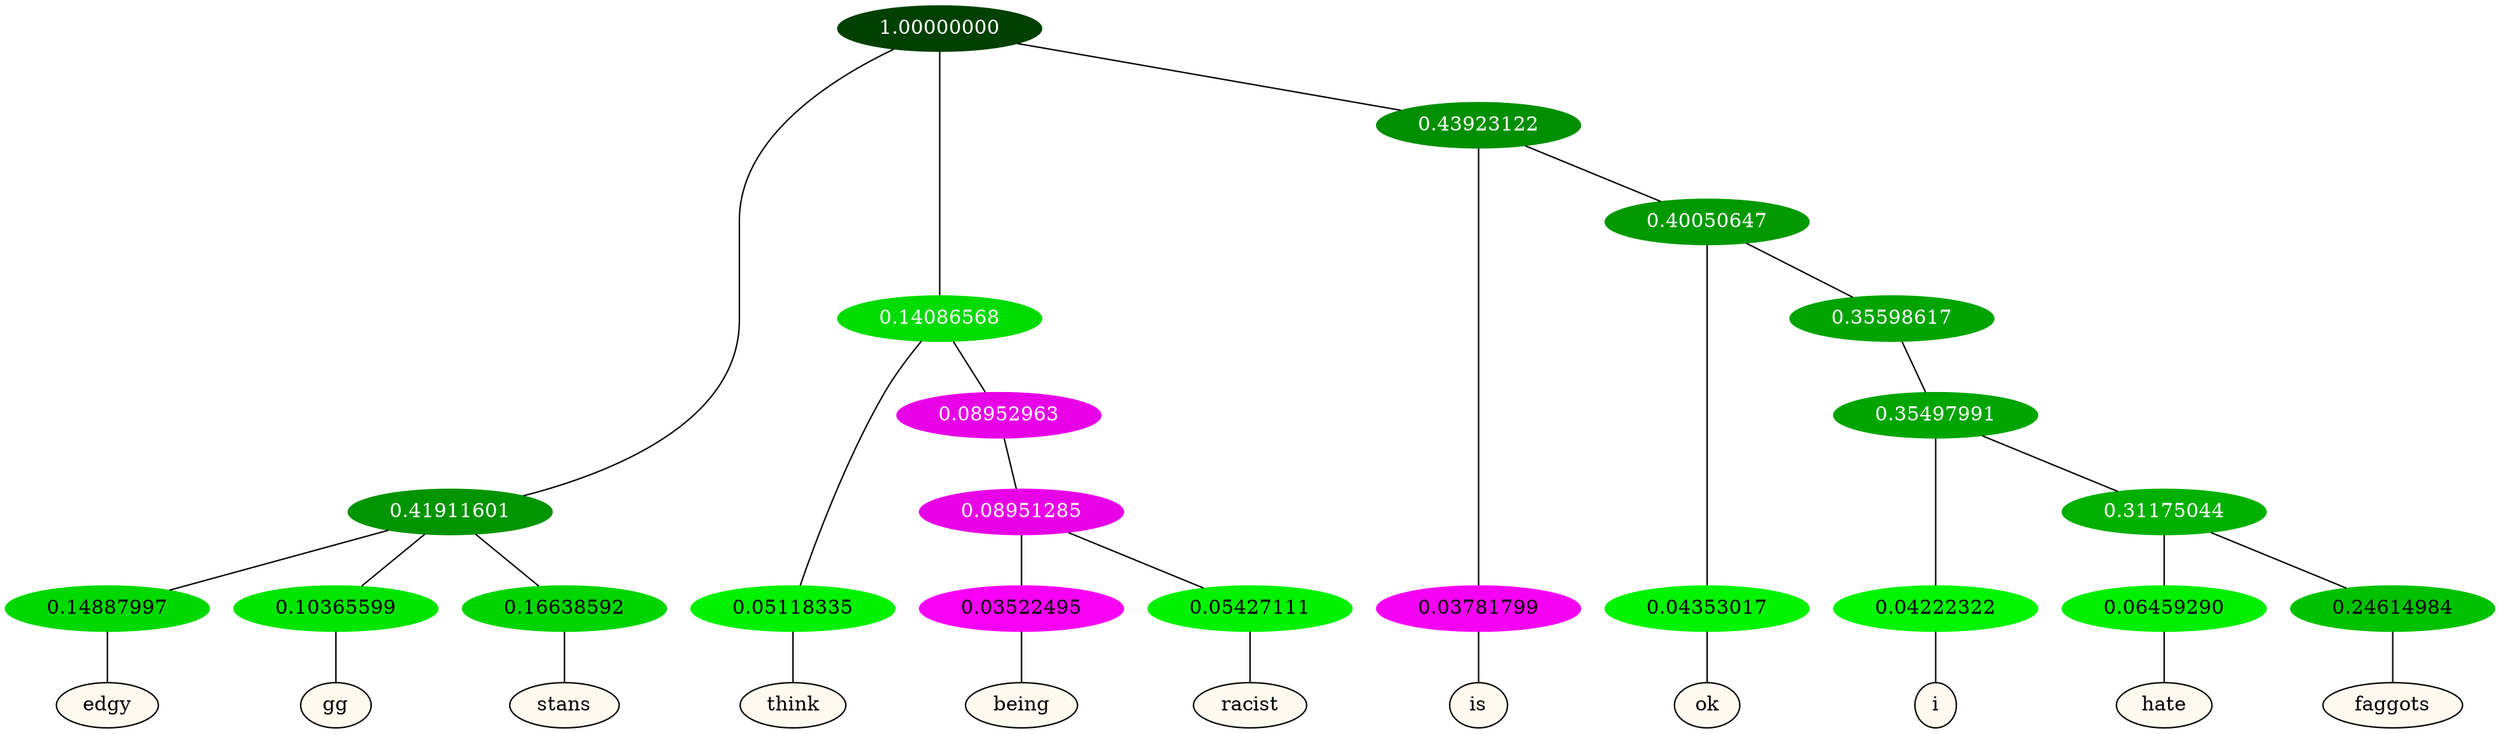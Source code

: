 graph {
	node [format=png height=0.15 nodesep=0.001 ordering=out overlap=prism overlap_scaling=0.01 ranksep=0.001 ratio=0.2 style=filled width=0.15]
	{
		rank=same
		a_w_4 [label=edgy color=black fillcolor=floralwhite style="filled,solid"]
		a_w_5 [label=gg color=black fillcolor=floralwhite style="filled,solid"]
		a_w_6 [label=stans color=black fillcolor=floralwhite style="filled,solid"]
		a_w_7 [label=think color=black fillcolor=floralwhite style="filled,solid"]
		a_w_14 [label=being color=black fillcolor=floralwhite style="filled,solid"]
		a_w_15 [label=racist color=black fillcolor=floralwhite style="filled,solid"]
		a_w_9 [label=is color=black fillcolor=floralwhite style="filled,solid"]
		a_w_12 [label=ok color=black fillcolor=floralwhite style="filled,solid"]
		a_w_17 [label=i color=black fillcolor=floralwhite style="filled,solid"]
		a_w_19 [label=hate color=black fillcolor=floralwhite style="filled,solid"]
		a_w_20 [label=faggots color=black fillcolor=floralwhite style="filled,solid"]
	}
	a_n_4 -- a_w_4
	a_n_5 -- a_w_5
	a_n_6 -- a_w_6
	a_n_7 -- a_w_7
	a_n_14 -- a_w_14
	a_n_15 -- a_w_15
	a_n_9 -- a_w_9
	a_n_12 -- a_w_12
	a_n_17 -- a_w_17
	a_n_19 -- a_w_19
	a_n_20 -- a_w_20
	{
		rank=same
		a_n_4 [label=0.14887997 color="0.334 1.000 0.851" fontcolor=black]
		a_n_5 [label=0.10365599 color="0.334 1.000 0.896" fontcolor=black]
		a_n_6 [label=0.16638592 color="0.334 1.000 0.834" fontcolor=black]
		a_n_7 [label=0.05118335 color="0.334 1.000 0.949" fontcolor=black]
		a_n_14 [label=0.03522495 color="0.835 1.000 0.965" fontcolor=black]
		a_n_15 [label=0.05427111 color="0.334 1.000 0.946" fontcolor=black]
		a_n_9 [label=0.03781799 color="0.835 1.000 0.962" fontcolor=black]
		a_n_12 [label=0.04353017 color="0.334 1.000 0.956" fontcolor=black]
		a_n_17 [label=0.04222322 color="0.334 1.000 0.958" fontcolor=black]
		a_n_19 [label=0.06459290 color="0.334 1.000 0.935" fontcolor=black]
		a_n_20 [label=0.24614984 color="0.334 1.000 0.754" fontcolor=black]
	}
	a_n_0 [label=1.00000000 color="0.334 1.000 0.250" fontcolor=grey99]
	a_n_1 [label=0.41911601 color="0.334 1.000 0.581" fontcolor=grey99]
	a_n_0 -- a_n_1
	a_n_2 [label=0.14086568 color="0.334 1.000 0.859" fontcolor=grey99]
	a_n_0 -- a_n_2
	a_n_3 [label=0.43923122 color="0.334 1.000 0.561" fontcolor=grey99]
	a_n_0 -- a_n_3
	a_n_1 -- a_n_4
	a_n_1 -- a_n_5
	a_n_1 -- a_n_6
	a_n_2 -- a_n_7
	a_n_8 [label=0.08952963 color="0.835 1.000 0.910" fontcolor=grey99]
	a_n_2 -- a_n_8
	a_n_3 -- a_n_9
	a_n_10 [label=0.40050647 color="0.334 1.000 0.599" fontcolor=grey99]
	a_n_3 -- a_n_10
	a_n_11 [label=0.08951285 color="0.835 1.000 0.910" fontcolor=grey99]
	a_n_8 -- a_n_11
	a_n_10 -- a_n_12
	a_n_13 [label=0.35598617 color="0.334 1.000 0.644" fontcolor=grey99]
	a_n_10 -- a_n_13
	a_n_11 -- a_n_14
	a_n_11 -- a_n_15
	a_n_16 [label=0.35497991 color="0.334 1.000 0.645" fontcolor=grey99]
	a_n_13 -- a_n_16
	a_n_16 -- a_n_17
	a_n_18 [label=0.31175044 color="0.334 1.000 0.688" fontcolor=grey99]
	a_n_16 -- a_n_18
	a_n_18 -- a_n_19
	a_n_18 -- a_n_20
}

